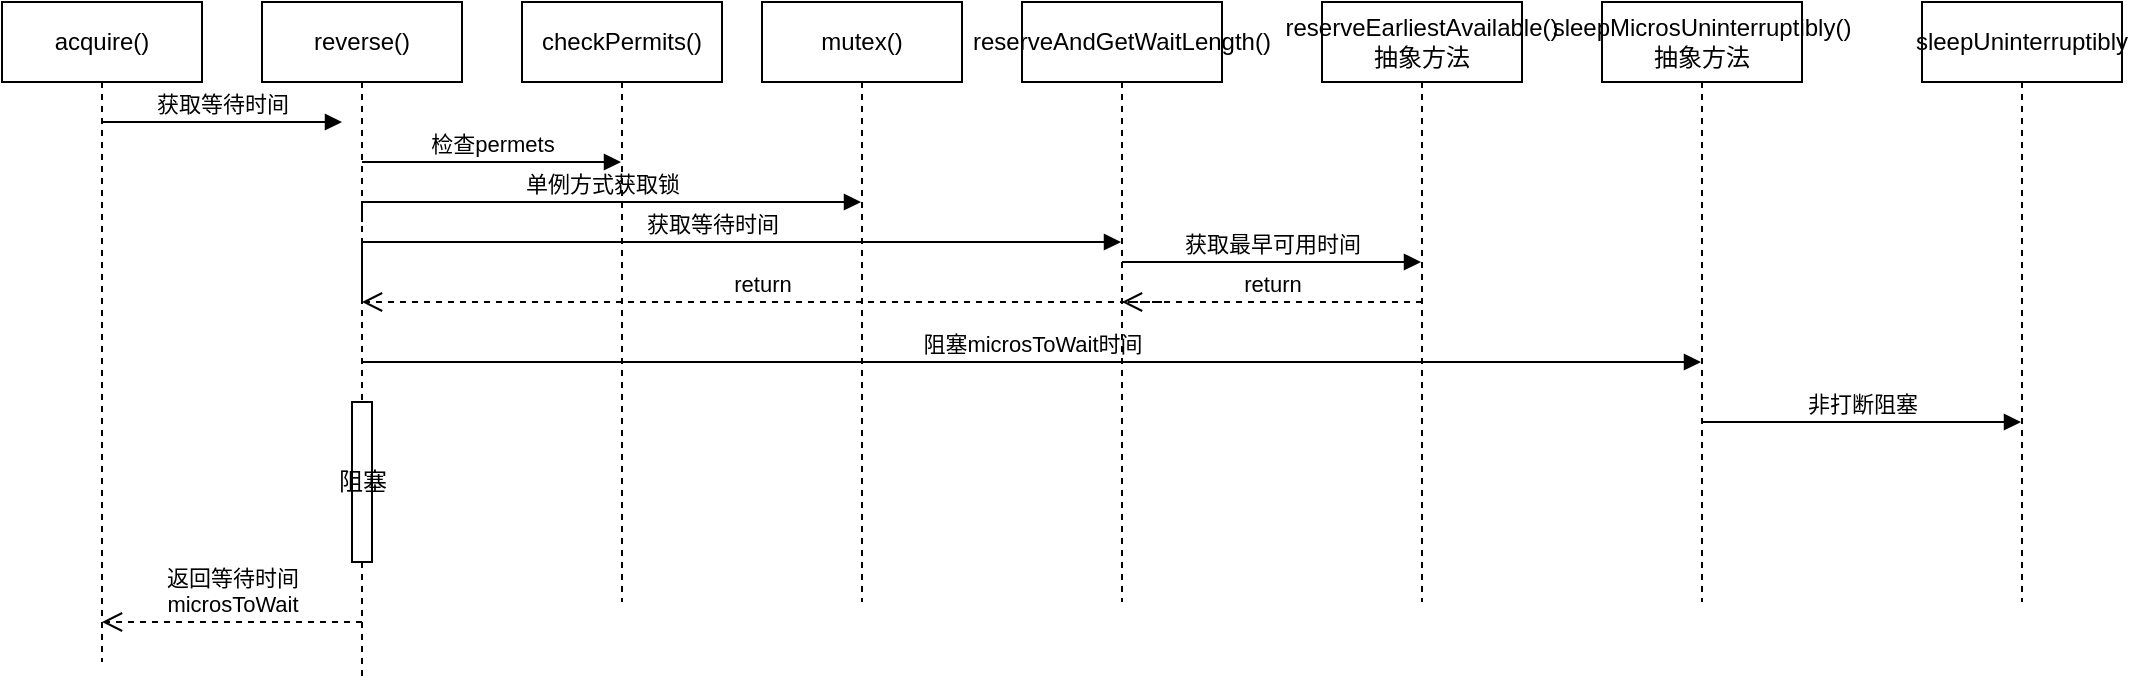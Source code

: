 <mxfile version="20.8.23" type="github">
  <diagram name="Page-1" id="2YBvvXClWsGukQMizWep">
    <mxGraphModel dx="1218" dy="530" grid="1" gridSize="10" guides="1" tooltips="1" connect="1" arrows="1" fold="1" page="1" pageScale="1" pageWidth="850" pageHeight="1100" math="0" shadow="0">
      <root>
        <mxCell id="0" />
        <mxCell id="1" parent="0" />
        <mxCell id="BzTV7QNFPkAEFTMii8ra-1" value="acquire()" style="shape=umlLifeline;perimeter=lifelinePerimeter;whiteSpace=wrap;html=1;container=1;dropTarget=0;collapsible=0;recursiveResize=0;outlineConnect=0;portConstraint=eastwest;newEdgeStyle={&quot;edgeStyle&quot;:&quot;elbowEdgeStyle&quot;,&quot;elbow&quot;:&quot;vertical&quot;,&quot;curved&quot;:0,&quot;rounded&quot;:0};" vertex="1" parent="1">
          <mxGeometry x="50" y="160" width="100" height="330" as="geometry" />
        </mxCell>
        <mxCell id="BzTV7QNFPkAEFTMii8ra-4" value="reverse()" style="shape=umlLifeline;perimeter=lifelinePerimeter;whiteSpace=wrap;html=1;container=1;dropTarget=0;collapsible=0;recursiveResize=0;outlineConnect=0;portConstraint=eastwest;newEdgeStyle={&quot;edgeStyle&quot;:&quot;elbowEdgeStyle&quot;,&quot;elbow&quot;:&quot;vertical&quot;,&quot;curved&quot;:0,&quot;rounded&quot;:0};" vertex="1" parent="1">
          <mxGeometry x="180" y="160" width="100" height="340" as="geometry" />
        </mxCell>
        <mxCell id="BzTV7QNFPkAEFTMii8ra-23" value="阻塞" style="html=1;points=[];perimeter=orthogonalPerimeter;outlineConnect=0;targetShapes=umlLifeline;portConstraint=eastwest;newEdgeStyle={&quot;edgeStyle&quot;:&quot;elbowEdgeStyle&quot;,&quot;elbow&quot;:&quot;vertical&quot;,&quot;curved&quot;:0,&quot;rounded&quot;:0};" vertex="1" parent="BzTV7QNFPkAEFTMii8ra-4">
          <mxGeometry x="45" y="200" width="10" height="80" as="geometry" />
        </mxCell>
        <mxCell id="BzTV7QNFPkAEFTMii8ra-5" value="检查permets" style="html=1;verticalAlign=bottom;endArrow=block;edgeStyle=elbowEdgeStyle;elbow=vertical;curved=0;rounded=0;" edge="1" parent="1" target="BzTV7QNFPkAEFTMii8ra-7">
          <mxGeometry width="80" relative="1" as="geometry">
            <mxPoint x="230" y="240" as="sourcePoint" />
            <mxPoint x="310" y="240" as="targetPoint" />
            <mxPoint as="offset" />
          </mxGeometry>
        </mxCell>
        <mxCell id="BzTV7QNFPkAEFTMii8ra-6" value="单例方式获取锁" style="html=1;verticalAlign=bottom;endArrow=block;edgeStyle=elbowEdgeStyle;elbow=vertical;curved=0;rounded=0;" edge="1" parent="1" target="BzTV7QNFPkAEFTMii8ra-9">
          <mxGeometry width="80" relative="1" as="geometry">
            <mxPoint x="230" y="270" as="sourcePoint" />
            <mxPoint x="310" y="270" as="targetPoint" />
            <Array as="points">
              <mxPoint x="430" y="260" />
            </Array>
          </mxGeometry>
        </mxCell>
        <mxCell id="BzTV7QNFPkAEFTMii8ra-7" value="checkPermits()" style="shape=umlLifeline;perimeter=lifelinePerimeter;whiteSpace=wrap;html=1;container=1;dropTarget=0;collapsible=0;recursiveResize=0;outlineConnect=0;portConstraint=eastwest;newEdgeStyle={&quot;edgeStyle&quot;:&quot;elbowEdgeStyle&quot;,&quot;elbow&quot;:&quot;vertical&quot;,&quot;curved&quot;:0,&quot;rounded&quot;:0};" vertex="1" parent="1">
          <mxGeometry x="310" y="160" width="100" height="300" as="geometry" />
        </mxCell>
        <mxCell id="BzTV7QNFPkAEFTMii8ra-8" value="获取等待时间" style="html=1;verticalAlign=bottom;endArrow=block;edgeStyle=elbowEdgeStyle;elbow=vertical;curved=0;rounded=0;" edge="1" parent="1">
          <mxGeometry width="80" relative="1" as="geometry">
            <mxPoint x="100" y="220" as="sourcePoint" />
            <mxPoint x="220" y="220" as="targetPoint" />
          </mxGeometry>
        </mxCell>
        <mxCell id="BzTV7QNFPkAEFTMii8ra-9" value="mutex()" style="shape=umlLifeline;perimeter=lifelinePerimeter;whiteSpace=wrap;html=1;container=1;dropTarget=0;collapsible=0;recursiveResize=0;outlineConnect=0;portConstraint=eastwest;newEdgeStyle={&quot;edgeStyle&quot;:&quot;elbowEdgeStyle&quot;,&quot;elbow&quot;:&quot;vertical&quot;,&quot;curved&quot;:0,&quot;rounded&quot;:0};" vertex="1" parent="1">
          <mxGeometry x="430" y="160" width="100" height="300" as="geometry" />
        </mxCell>
        <mxCell id="BzTV7QNFPkAEFTMii8ra-10" value="sleepMicrosUninterruptibly()&lt;br&gt;抽象方法" style="shape=umlLifeline;perimeter=lifelinePerimeter;whiteSpace=wrap;html=1;container=1;dropTarget=0;collapsible=0;recursiveResize=0;outlineConnect=0;portConstraint=eastwest;newEdgeStyle={&quot;edgeStyle&quot;:&quot;elbowEdgeStyle&quot;,&quot;elbow&quot;:&quot;vertical&quot;,&quot;curved&quot;:0,&quot;rounded&quot;:0};" vertex="1" parent="1">
          <mxGeometry x="850" y="160" width="100" height="300" as="geometry" />
        </mxCell>
        <mxCell id="BzTV7QNFPkAEFTMii8ra-12" value="阻塞microsToWait时间" style="html=1;verticalAlign=bottom;endArrow=block;edgeStyle=elbowEdgeStyle;elbow=vertical;curved=0;rounded=0;" edge="1" parent="1" target="BzTV7QNFPkAEFTMii8ra-10">
          <mxGeometry x="0.001" width="80" relative="1" as="geometry">
            <mxPoint x="230" y="340" as="sourcePoint" />
            <mxPoint x="180" y="310" as="targetPoint" />
            <Array as="points" />
            <mxPoint as="offset" />
          </mxGeometry>
        </mxCell>
        <mxCell id="BzTV7QNFPkAEFTMii8ra-13" value="reserveAndGetWaitLength()" style="shape=umlLifeline;perimeter=lifelinePerimeter;whiteSpace=wrap;html=1;container=1;dropTarget=0;collapsible=0;recursiveResize=0;outlineConnect=0;portConstraint=eastwest;newEdgeStyle={&quot;edgeStyle&quot;:&quot;elbowEdgeStyle&quot;,&quot;elbow&quot;:&quot;vertical&quot;,&quot;curved&quot;:0,&quot;rounded&quot;:0};" vertex="1" parent="1">
          <mxGeometry x="560" y="160" width="100" height="300" as="geometry" />
        </mxCell>
        <mxCell id="BzTV7QNFPkAEFTMii8ra-14" value="reserveEarliestAvailable()抽象方法" style="shape=umlLifeline;perimeter=lifelinePerimeter;whiteSpace=wrap;html=1;container=1;dropTarget=0;collapsible=0;recursiveResize=0;outlineConnect=0;portConstraint=eastwest;newEdgeStyle={&quot;edgeStyle&quot;:&quot;elbowEdgeStyle&quot;,&quot;elbow&quot;:&quot;vertical&quot;,&quot;curved&quot;:0,&quot;rounded&quot;:0};" vertex="1" parent="1">
          <mxGeometry x="710" y="160" width="100" height="300" as="geometry" />
        </mxCell>
        <mxCell id="BzTV7QNFPkAEFTMii8ra-15" value="获取等待时间" style="html=1;verticalAlign=bottom;endArrow=block;edgeStyle=elbowEdgeStyle;elbow=vertical;curved=0;rounded=0;" edge="1" parent="1" target="BzTV7QNFPkAEFTMii8ra-13">
          <mxGeometry width="80" relative="1" as="geometry">
            <mxPoint x="230" y="310" as="sourcePoint" />
            <mxPoint x="310" y="310" as="targetPoint" />
            <Array as="points">
              <mxPoint x="340" y="280" />
              <mxPoint x="410" y="290" />
            </Array>
          </mxGeometry>
        </mxCell>
        <mxCell id="BzTV7QNFPkAEFTMii8ra-16" value="获取最早可用时间" style="html=1;verticalAlign=bottom;endArrow=block;edgeStyle=elbowEdgeStyle;elbow=vertical;curved=0;rounded=0;" edge="1" parent="1" target="BzTV7QNFPkAEFTMii8ra-14">
          <mxGeometry width="80" relative="1" as="geometry">
            <mxPoint x="610" y="290" as="sourcePoint" />
            <mxPoint x="690" y="290" as="targetPoint" />
          </mxGeometry>
        </mxCell>
        <mxCell id="BzTV7QNFPkAEFTMii8ra-17" value="return" style="html=1;verticalAlign=bottom;endArrow=open;dashed=1;endSize=8;edgeStyle=elbowEdgeStyle;elbow=vertical;curved=0;rounded=0;" edge="1" parent="1" target="BzTV7QNFPkAEFTMii8ra-13">
          <mxGeometry relative="1" as="geometry">
            <mxPoint x="760" y="310" as="sourcePoint" />
            <mxPoint x="690" y="310" as="targetPoint" />
          </mxGeometry>
        </mxCell>
        <mxCell id="BzTV7QNFPkAEFTMii8ra-18" value="return" style="html=1;verticalAlign=bottom;endArrow=open;dashed=1;endSize=8;edgeStyle=elbowEdgeStyle;elbow=vertical;curved=0;rounded=0;" edge="1" parent="1" target="BzTV7QNFPkAEFTMii8ra-4">
          <mxGeometry relative="1" as="geometry">
            <mxPoint x="630" y="310" as="sourcePoint" />
            <mxPoint x="550" y="310" as="targetPoint" />
          </mxGeometry>
        </mxCell>
        <mxCell id="BzTV7QNFPkAEFTMii8ra-19" value="返回等待时间&lt;br&gt;microsToWait" style="html=1;verticalAlign=bottom;endArrow=open;dashed=1;endSize=8;edgeStyle=elbowEdgeStyle;elbow=vertical;curved=0;rounded=0;" edge="1" parent="1">
          <mxGeometry relative="1" as="geometry">
            <mxPoint x="230" y="470" as="sourcePoint" />
            <mxPoint x="100" y="470" as="targetPoint" />
            <mxPoint as="offset" />
          </mxGeometry>
        </mxCell>
        <mxCell id="BzTV7QNFPkAEFTMii8ra-20" value="sleepUninterruptibly" style="shape=umlLifeline;perimeter=lifelinePerimeter;whiteSpace=wrap;html=1;container=1;dropTarget=0;collapsible=0;recursiveResize=0;outlineConnect=0;portConstraint=eastwest;newEdgeStyle={&quot;edgeStyle&quot;:&quot;elbowEdgeStyle&quot;,&quot;elbow&quot;:&quot;vertical&quot;,&quot;curved&quot;:0,&quot;rounded&quot;:0};" vertex="1" parent="1">
          <mxGeometry x="1010" y="160" width="100" height="300" as="geometry" />
        </mxCell>
        <mxCell id="BzTV7QNFPkAEFTMii8ra-22" value="非打断阻塞" style="html=1;verticalAlign=bottom;endArrow=block;edgeStyle=elbowEdgeStyle;elbow=vertical;curved=0;rounded=0;" edge="1" parent="1" target="BzTV7QNFPkAEFTMii8ra-20">
          <mxGeometry x="0.003" width="80" relative="1" as="geometry">
            <mxPoint x="900" y="370" as="sourcePoint" />
            <mxPoint x="980" y="370" as="targetPoint" />
            <mxPoint as="offset" />
          </mxGeometry>
        </mxCell>
      </root>
    </mxGraphModel>
  </diagram>
</mxfile>
